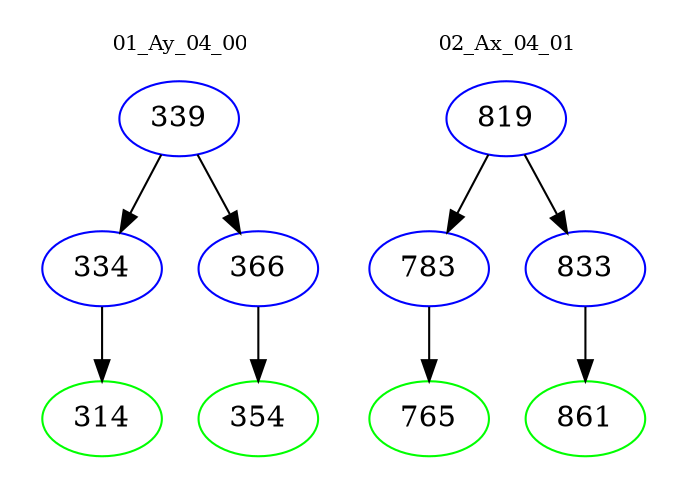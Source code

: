 digraph{
subgraph cluster_0 {
color = white
label = "01_Ay_04_00";
fontsize=10;
T0_339 [label="339", color="blue"]
T0_339 -> T0_334 [color="black"]
T0_334 [label="334", color="blue"]
T0_334 -> T0_314 [color="black"]
T0_314 [label="314", color="green"]
T0_339 -> T0_366 [color="black"]
T0_366 [label="366", color="blue"]
T0_366 -> T0_354 [color="black"]
T0_354 [label="354", color="green"]
}
subgraph cluster_1 {
color = white
label = "02_Ax_04_01";
fontsize=10;
T1_819 [label="819", color="blue"]
T1_819 -> T1_783 [color="black"]
T1_783 [label="783", color="blue"]
T1_783 -> T1_765 [color="black"]
T1_765 [label="765", color="green"]
T1_819 -> T1_833 [color="black"]
T1_833 [label="833", color="blue"]
T1_833 -> T1_861 [color="black"]
T1_861 [label="861", color="green"]
}
}
